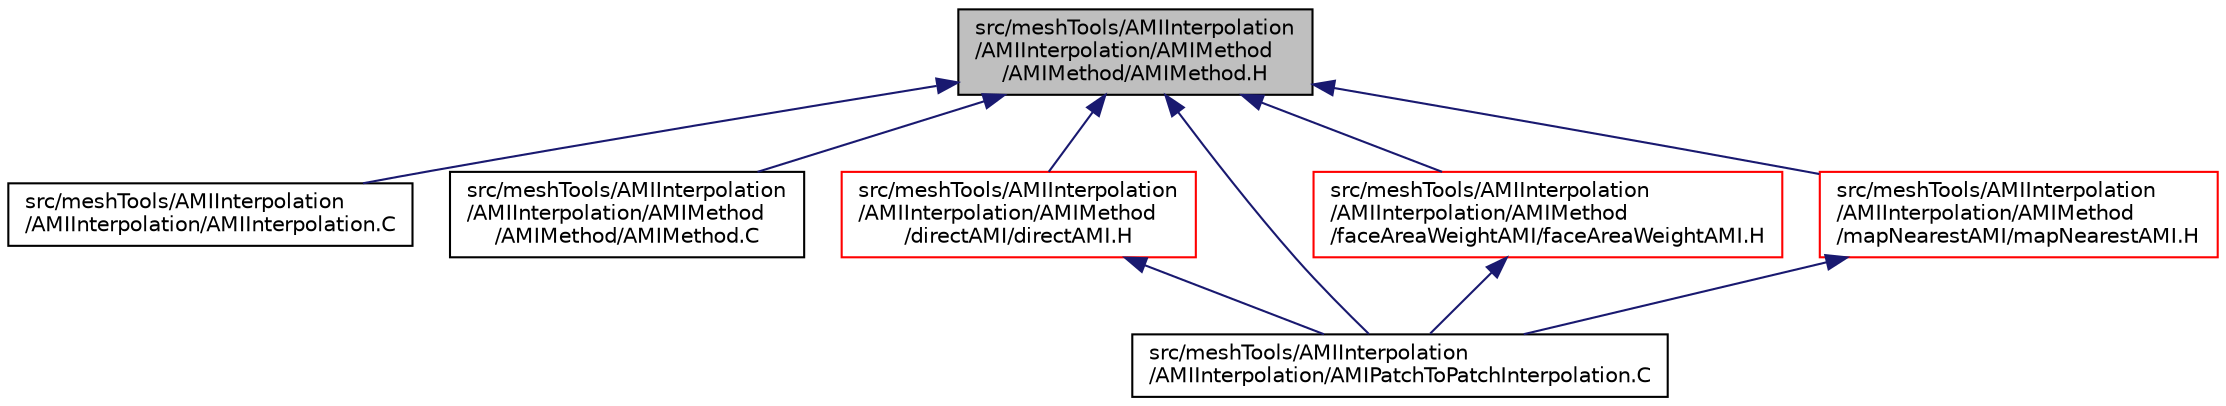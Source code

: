 digraph "src/meshTools/AMIInterpolation/AMIInterpolation/AMIMethod/AMIMethod/AMIMethod.H"
{
  bgcolor="transparent";
  edge [fontname="Helvetica",fontsize="10",labelfontname="Helvetica",labelfontsize="10"];
  node [fontname="Helvetica",fontsize="10",shape=record];
  Node1 [label="src/meshTools/AMIInterpolation\l/AMIInterpolation/AMIMethod\l/AMIMethod/AMIMethod.H",height=0.2,width=0.4,color="black", fillcolor="grey75", style="filled", fontcolor="black"];
  Node1 -> Node2 [dir="back",color="midnightblue",fontsize="10",style="solid",fontname="Helvetica"];
  Node2 [label="src/meshTools/AMIInterpolation\l/AMIInterpolation/AMIInterpolation.C",height=0.2,width=0.4,color="black",URL="$a07340.html"];
  Node1 -> Node3 [dir="back",color="midnightblue",fontsize="10",style="solid",fontname="Helvetica"];
  Node3 [label="src/meshTools/AMIInterpolation\l/AMIInterpolation/AMIMethod\l/AMIMethod/AMIMethod.C",height=0.2,width=0.4,color="black",URL="$a07345.html"];
  Node1 -> Node4 [dir="back",color="midnightblue",fontsize="10",style="solid",fontname="Helvetica"];
  Node4 [label="src/meshTools/AMIInterpolation\l/AMIInterpolation/AMIMethod\l/directAMI/directAMI.H",height=0.2,width=0.4,color="red",URL="$a07350.html"];
  Node4 -> Node5 [dir="back",color="midnightblue",fontsize="10",style="solid",fontname="Helvetica"];
  Node5 [label="src/meshTools/AMIInterpolation\l/AMIInterpolation/AMIPatchToPatchInterpolation.C",height=0.2,width=0.4,color="black",URL="$a07357.html"];
  Node1 -> Node6 [dir="back",color="midnightblue",fontsize="10",style="solid",fontname="Helvetica"];
  Node6 [label="src/meshTools/AMIInterpolation\l/AMIInterpolation/AMIMethod\l/faceAreaWeightAMI/faceAreaWeightAMI.H",height=0.2,width=0.4,color="red",URL="$a07352.html"];
  Node6 -> Node5 [dir="back",color="midnightblue",fontsize="10",style="solid",fontname="Helvetica"];
  Node1 -> Node7 [dir="back",color="midnightblue",fontsize="10",style="solid",fontname="Helvetica"];
  Node7 [label="src/meshTools/AMIInterpolation\l/AMIInterpolation/AMIMethod\l/mapNearestAMI/mapNearestAMI.H",height=0.2,width=0.4,color="red",URL="$a07354.html"];
  Node7 -> Node5 [dir="back",color="midnightblue",fontsize="10",style="solid",fontname="Helvetica"];
  Node1 -> Node5 [dir="back",color="midnightblue",fontsize="10",style="solid",fontname="Helvetica"];
}
